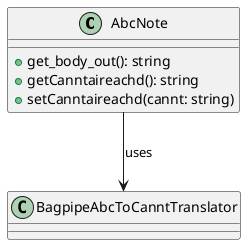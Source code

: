 <?php
/**
 * UML for BagpipeAbcToCanntTranslator usage in AbcNote
 *
 * @startuml
 * class AbcNote {
 *   + get_body_out(): string
 *   + getCanntaireachd(): string
 *   + setCanntaireachd(cannt: string)
 * }
 * class BagpipeAbcToCanntTranslator
 * AbcNote --> BagpipeAbcToCanntTranslator : uses
 *
 * @enduml
 */
